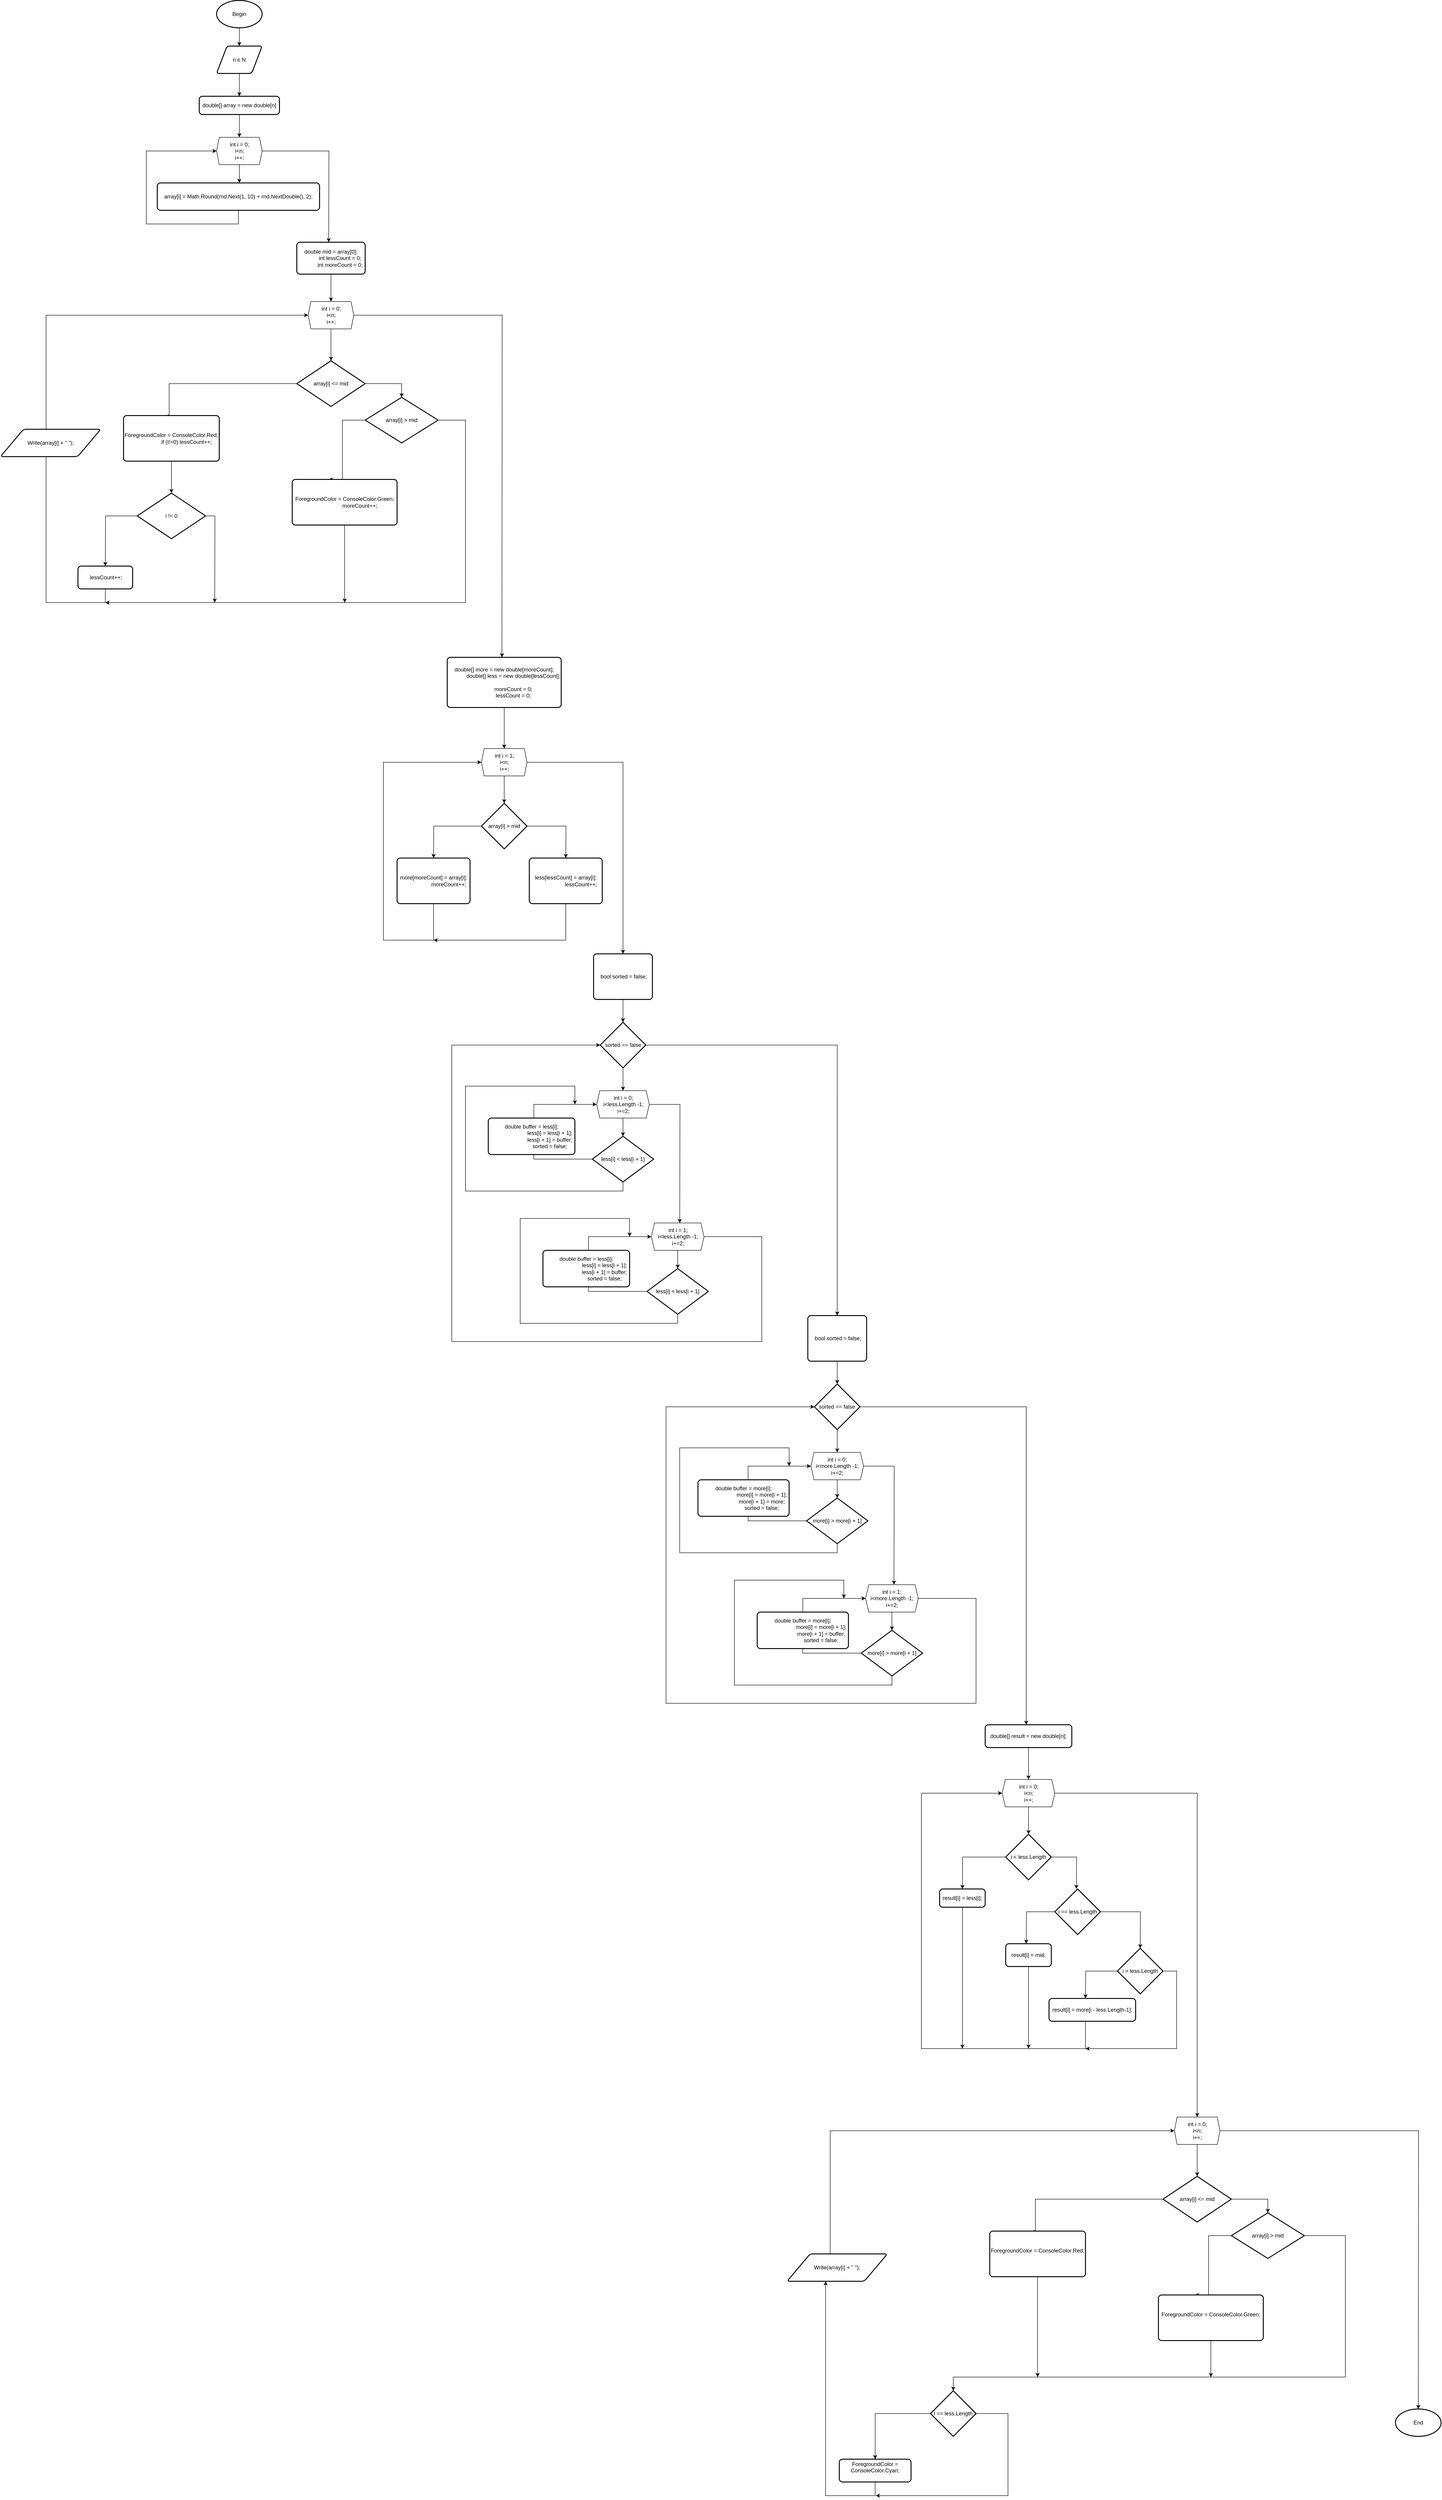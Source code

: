 <mxfile version="15.8.7" type="device"><diagram id="TGyu52bX7wibeSMpHC60" name="Страница 1"><mxGraphModel dx="6017" dy="3245" grid="1" gridSize="10" guides="1" tooltips="1" connect="1" arrows="1" fold="1" page="1" pageScale="1" pageWidth="827" pageHeight="1169" math="0" shadow="0"><root><mxCell id="0"/><mxCell id="1" parent="0"/><mxCell id="8HH9zW8euG5cmaDcO8Yp-2" style="edgeStyle=orthogonalEdgeStyle;rounded=0;orthogonalLoop=1;jettySize=auto;html=1;" edge="1" parent="1" source="8HH9zW8euG5cmaDcO8Yp-1"><mxGeometry relative="1" as="geometry"><mxPoint x="414" y="140" as="targetPoint"/></mxGeometry></mxCell><mxCell id="8HH9zW8euG5cmaDcO8Yp-1" value="Begin" style="strokeWidth=2;html=1;shape=mxgraph.flowchart.start_1;whiteSpace=wrap;" vertex="1" parent="1"><mxGeometry x="364" y="40" width="100" height="60" as="geometry"/></mxCell><mxCell id="8HH9zW8euG5cmaDcO8Yp-4" style="edgeStyle=orthogonalEdgeStyle;rounded=0;orthogonalLoop=1;jettySize=auto;html=1;" edge="1" parent="1" source="8HH9zW8euG5cmaDcO8Yp-3"><mxGeometry relative="1" as="geometry"><mxPoint x="414" y="250" as="targetPoint"/></mxGeometry></mxCell><mxCell id="8HH9zW8euG5cmaDcO8Yp-3" value="n є N" style="shape=parallelogram;html=1;strokeWidth=2;perimeter=parallelogramPerimeter;whiteSpace=wrap;rounded=1;arcSize=12;size=0.23;" vertex="1" parent="1"><mxGeometry x="364" y="140" width="100" height="60" as="geometry"/></mxCell><mxCell id="8HH9zW8euG5cmaDcO8Yp-6" style="edgeStyle=orthogonalEdgeStyle;rounded=0;orthogonalLoop=1;jettySize=auto;html=1;" edge="1" parent="1" source="8HH9zW8euG5cmaDcO8Yp-5"><mxGeometry relative="1" as="geometry"><mxPoint x="414" y="340" as="targetPoint"/></mxGeometry></mxCell><mxCell id="8HH9zW8euG5cmaDcO8Yp-5" value="double[] array = new double[n]" style="rounded=1;whiteSpace=wrap;html=1;absoluteArcSize=1;arcSize=14;strokeWidth=2;" vertex="1" parent="1"><mxGeometry x="326" y="250" width="176" height="40" as="geometry"/></mxCell><mxCell id="8HH9zW8euG5cmaDcO8Yp-11" style="edgeStyle=orthogonalEdgeStyle;rounded=0;orthogonalLoop=1;jettySize=auto;html=1;" edge="1" parent="1" source="8HH9zW8euG5cmaDcO8Yp-7"><mxGeometry relative="1" as="geometry"><mxPoint x="414" y="440" as="targetPoint"/></mxGeometry></mxCell><mxCell id="8HH9zW8euG5cmaDcO8Yp-14" style="edgeStyle=orthogonalEdgeStyle;rounded=0;orthogonalLoop=1;jettySize=auto;html=1;" edge="1" parent="1" source="8HH9zW8euG5cmaDcO8Yp-7"><mxGeometry relative="1" as="geometry"><mxPoint x="610" y="570" as="targetPoint"/></mxGeometry></mxCell><mxCell id="8HH9zW8euG5cmaDcO8Yp-7" value="int i = 0;&lt;br&gt;i&amp;lt;n;&lt;br&gt;i++;" style="verticalLabelPosition=middle;verticalAlign=middle;html=1;shape=hexagon;perimeter=hexagonPerimeter2;arcSize=6;size=0.06;labelPosition=center;align=center;" vertex="1" parent="1"><mxGeometry x="364" y="340" width="100" height="60" as="geometry"/></mxCell><mxCell id="8HH9zW8euG5cmaDcO8Yp-13" style="edgeStyle=orthogonalEdgeStyle;rounded=0;orthogonalLoop=1;jettySize=auto;html=1;entryX=0;entryY=0.5;entryDx=0;entryDy=0;" edge="1" parent="1" source="8HH9zW8euG5cmaDcO8Yp-12" target="8HH9zW8euG5cmaDcO8Yp-7"><mxGeometry relative="1" as="geometry"><mxPoint x="140" y="370" as="targetPoint"/><Array as="points"><mxPoint x="412" y="530"/><mxPoint x="210" y="530"/><mxPoint x="210" y="370"/></Array></mxGeometry></mxCell><mxCell id="8HH9zW8euG5cmaDcO8Yp-12" value="array[i] = Math.Round(rnd.Next(1, 10) + rnd.NextDouble(), 2);" style="rounded=1;whiteSpace=wrap;html=1;absoluteArcSize=1;arcSize=14;strokeWidth=2;" vertex="1" parent="1"><mxGeometry x="234" y="440" width="356" height="60" as="geometry"/></mxCell><mxCell id="8HH9zW8euG5cmaDcO8Yp-16" style="edgeStyle=orthogonalEdgeStyle;rounded=0;orthogonalLoop=1;jettySize=auto;html=1;" edge="1" parent="1" source="8HH9zW8euG5cmaDcO8Yp-15"><mxGeometry relative="1" as="geometry"><mxPoint x="615" y="700" as="targetPoint"/></mxGeometry></mxCell><mxCell id="8HH9zW8euG5cmaDcO8Yp-15" value="&lt;div&gt;double mid = array[0];&lt;/div&gt;&lt;div&gt;&amp;nbsp; &amp;nbsp; &amp;nbsp; &amp;nbsp; &amp;nbsp; &amp;nbsp; int lessCount = 0;&lt;/div&gt;&lt;div&gt;&amp;nbsp; &amp;nbsp; &amp;nbsp; &amp;nbsp; &amp;nbsp; &amp;nbsp; int moreCount = 0;&lt;/div&gt;" style="rounded=1;whiteSpace=wrap;html=1;absoluteArcSize=1;arcSize=14;strokeWidth=2;" vertex="1" parent="1"><mxGeometry x="540" y="570" width="150" height="70" as="geometry"/></mxCell><mxCell id="8HH9zW8euG5cmaDcO8Yp-18" style="edgeStyle=orthogonalEdgeStyle;rounded=0;orthogonalLoop=1;jettySize=auto;html=1;" edge="1" parent="1" source="8HH9zW8euG5cmaDcO8Yp-17"><mxGeometry relative="1" as="geometry"><mxPoint x="615" y="830" as="targetPoint"/></mxGeometry></mxCell><mxCell id="8HH9zW8euG5cmaDcO8Yp-37" style="edgeStyle=orthogonalEdgeStyle;rounded=0;orthogonalLoop=1;jettySize=auto;html=1;" edge="1" parent="1" source="8HH9zW8euG5cmaDcO8Yp-17"><mxGeometry relative="1" as="geometry"><mxPoint x="990" y="1480" as="targetPoint"/></mxGeometry></mxCell><mxCell id="8HH9zW8euG5cmaDcO8Yp-17" value="int i = 0;&lt;br&gt;i&amp;lt;n;&lt;br&gt;i++;" style="verticalLabelPosition=middle;verticalAlign=middle;html=1;shape=hexagon;perimeter=hexagonPerimeter2;arcSize=6;size=0.06;labelPosition=center;align=center;" vertex="1" parent="1"><mxGeometry x="565" y="700" width="100" height="60" as="geometry"/></mxCell><mxCell id="8HH9zW8euG5cmaDcO8Yp-22" style="edgeStyle=orthogonalEdgeStyle;rounded=0;orthogonalLoop=1;jettySize=auto;html=1;entryX=0.43;entryY=0.02;entryDx=0;entryDy=0;entryPerimeter=0;" edge="1" parent="1" source="8HH9zW8euG5cmaDcO8Yp-19" target="8HH9zW8euG5cmaDcO8Yp-26"><mxGeometry relative="1" as="geometry"><mxPoint x="470" y="970" as="targetPoint"/><Array as="points"><mxPoint x="260" y="880"/><mxPoint x="260" y="952"/></Array></mxGeometry></mxCell><mxCell id="8HH9zW8euG5cmaDcO8Yp-23" style="edgeStyle=orthogonalEdgeStyle;rounded=0;orthogonalLoop=1;jettySize=auto;html=1;entryX=0.5;entryY=0;entryDx=0;entryDy=0;entryPerimeter=0;" edge="1" parent="1" source="8HH9zW8euG5cmaDcO8Yp-19" target="8HH9zW8euG5cmaDcO8Yp-24"><mxGeometry relative="1" as="geometry"><mxPoint x="760" y="970" as="targetPoint"/><Array as="points"><mxPoint x="770" y="880"/></Array></mxGeometry></mxCell><mxCell id="8HH9zW8euG5cmaDcO8Yp-19" value="array[i] &amp;lt;= mid" style="strokeWidth=2;html=1;shape=mxgraph.flowchart.decision;whiteSpace=wrap;" vertex="1" parent="1"><mxGeometry x="540" y="830" width="150" height="100" as="geometry"/></mxCell><mxCell id="8HH9zW8euG5cmaDcO8Yp-25" style="edgeStyle=orthogonalEdgeStyle;rounded=0;orthogonalLoop=1;jettySize=auto;html=1;" edge="1" parent="1" source="8HH9zW8euG5cmaDcO8Yp-24"><mxGeometry relative="1" as="geometry"><mxPoint x="610" y="1090" as="targetPoint"/><Array as="points"><mxPoint x="640" y="960"/><mxPoint x="640" y="1090"/></Array></mxGeometry></mxCell><mxCell id="8HH9zW8euG5cmaDcO8Yp-35" style="edgeStyle=orthogonalEdgeStyle;rounded=0;orthogonalLoop=1;jettySize=auto;html=1;" edge="1" parent="1" source="8HH9zW8euG5cmaDcO8Yp-24"><mxGeometry relative="1" as="geometry"><mxPoint x="120" y="1360" as="targetPoint"/><Array as="points"><mxPoint x="910" y="960"/><mxPoint x="910" y="1360"/><mxPoint x="120" y="1360"/></Array></mxGeometry></mxCell><mxCell id="8HH9zW8euG5cmaDcO8Yp-24" value="array[i] &amp;gt; mid" style="strokeWidth=2;html=1;shape=mxgraph.flowchart.decision;whiteSpace=wrap;" vertex="1" parent="1"><mxGeometry x="690" y="910" width="160" height="100" as="geometry"/></mxCell><mxCell id="8HH9zW8euG5cmaDcO8Yp-28" style="edgeStyle=orthogonalEdgeStyle;rounded=0;orthogonalLoop=1;jettySize=auto;html=1;" edge="1" parent="1" source="8HH9zW8euG5cmaDcO8Yp-26"><mxGeometry relative="1" as="geometry"><mxPoint x="265" y="1120" as="targetPoint"/></mxGeometry></mxCell><mxCell id="8HH9zW8euG5cmaDcO8Yp-26" value="&lt;div&gt;ForegroundColor = ConsoleColor.Red;&lt;/div&gt;&lt;div&gt;&amp;nbsp; &amp;nbsp; &amp;nbsp; &amp;nbsp; &amp;nbsp; &amp;nbsp; &amp;nbsp; &amp;nbsp; &amp;nbsp; &amp;nbsp; if (i!=0) lessCount++;&lt;/div&gt;" style="rounded=1;whiteSpace=wrap;html=1;absoluteArcSize=1;arcSize=14;strokeWidth=2;" vertex="1" parent="1"><mxGeometry x="160" y="950" width="210" height="100" as="geometry"/></mxCell><mxCell id="8HH9zW8euG5cmaDcO8Yp-34" style="edgeStyle=orthogonalEdgeStyle;rounded=0;orthogonalLoop=1;jettySize=auto;html=1;" edge="1" parent="1" source="8HH9zW8euG5cmaDcO8Yp-27"><mxGeometry relative="1" as="geometry"><mxPoint x="645" y="1360" as="targetPoint"/></mxGeometry></mxCell><mxCell id="8HH9zW8euG5cmaDcO8Yp-27" value="&lt;div&gt;ForegroundColor = ConsoleColor.Green;&lt;/div&gt;&lt;div&gt;&amp;nbsp; &amp;nbsp; &amp;nbsp; &amp;nbsp; &amp;nbsp; &amp;nbsp; &amp;nbsp; &amp;nbsp; &amp;nbsp; &amp;nbsp; moreCount++;&lt;/div&gt;" style="rounded=1;whiteSpace=wrap;html=1;absoluteArcSize=1;arcSize=14;strokeWidth=2;" vertex="1" parent="1"><mxGeometry x="530" y="1090" width="230" height="100" as="geometry"/></mxCell><mxCell id="8HH9zW8euG5cmaDcO8Yp-30" style="edgeStyle=orthogonalEdgeStyle;rounded=0;orthogonalLoop=1;jettySize=auto;html=1;" edge="1" parent="1" source="8HH9zW8euG5cmaDcO8Yp-29"><mxGeometry relative="1" as="geometry"><mxPoint x="360" y="1360" as="targetPoint"/></mxGeometry></mxCell><mxCell id="8HH9zW8euG5cmaDcO8Yp-31" style="edgeStyle=orthogonalEdgeStyle;rounded=0;orthogonalLoop=1;jettySize=auto;html=1;" edge="1" parent="1" source="8HH9zW8euG5cmaDcO8Yp-29"><mxGeometry relative="1" as="geometry"><mxPoint x="120" y="1280" as="targetPoint"/></mxGeometry></mxCell><mxCell id="8HH9zW8euG5cmaDcO8Yp-29" value="i != 0" style="strokeWidth=2;html=1;shape=mxgraph.flowchart.decision;whiteSpace=wrap;" vertex="1" parent="1"><mxGeometry x="190" y="1120" width="150" height="100" as="geometry"/></mxCell><mxCell id="8HH9zW8euG5cmaDcO8Yp-33" style="edgeStyle=orthogonalEdgeStyle;rounded=0;orthogonalLoop=1;jettySize=auto;html=1;entryX=0;entryY=0.5;entryDx=0;entryDy=0;" edge="1" parent="1" source="8HH9zW8euG5cmaDcO8Yp-32" target="8HH9zW8euG5cmaDcO8Yp-17"><mxGeometry relative="1" as="geometry"><mxPoint x="400" y="1410" as="targetPoint"/><Array as="points"><mxPoint x="120" y="1360"/><mxPoint x="-10" y="1360"/><mxPoint x="-10" y="730"/></Array></mxGeometry></mxCell><mxCell id="8HH9zW8euG5cmaDcO8Yp-32" value="&lt;div&gt;&lt;span&gt;&amp;nbsp;lessCount++;&lt;/span&gt;&lt;br&gt;&lt;/div&gt;" style="rounded=1;whiteSpace=wrap;html=1;absoluteArcSize=1;arcSize=14;strokeWidth=2;" vertex="1" parent="1"><mxGeometry x="60" y="1280" width="120" height="50" as="geometry"/></mxCell><mxCell id="8HH9zW8euG5cmaDcO8Yp-38" value="Write(array[i] + &quot; &quot;);" style="shape=parallelogram;html=1;strokeWidth=2;perimeter=parallelogramPerimeter;whiteSpace=wrap;rounded=1;arcSize=12;size=0.23;" vertex="1" parent="1"><mxGeometry x="-110" y="980" width="220" height="60" as="geometry"/></mxCell><mxCell id="8HH9zW8euG5cmaDcO8Yp-40" style="edgeStyle=orthogonalEdgeStyle;rounded=0;orthogonalLoop=1;jettySize=auto;html=1;" edge="1" parent="1" source="8HH9zW8euG5cmaDcO8Yp-39"><mxGeometry relative="1" as="geometry"><mxPoint x="995" y="1680" as="targetPoint"/></mxGeometry></mxCell><mxCell id="8HH9zW8euG5cmaDcO8Yp-39" value="&lt;div&gt;double[] more = new double[moreCount];&lt;/div&gt;&lt;div&gt;&amp;nbsp; &amp;nbsp; &amp;nbsp; &amp;nbsp; &amp;nbsp; &amp;nbsp; double[] less = new double[lessCount];&lt;/div&gt;&lt;div&gt;&lt;br&gt;&lt;/div&gt;&lt;div&gt;&amp;nbsp; &amp;nbsp; &amp;nbsp; &amp;nbsp; &amp;nbsp; &amp;nbsp; moreCount = 0;&lt;/div&gt;&lt;div&gt;&amp;nbsp; &amp;nbsp; &amp;nbsp; &amp;nbsp; &amp;nbsp; &amp;nbsp; lessCount = 0;&lt;/div&gt;" style="rounded=1;whiteSpace=wrap;html=1;absoluteArcSize=1;arcSize=14;strokeWidth=2;" vertex="1" parent="1"><mxGeometry x="870" y="1480" width="250" height="110" as="geometry"/></mxCell><mxCell id="8HH9zW8euG5cmaDcO8Yp-42" style="edgeStyle=orthogonalEdgeStyle;rounded=0;orthogonalLoop=1;jettySize=auto;html=1;" edge="1" parent="1" source="8HH9zW8euG5cmaDcO8Yp-41" target="8HH9zW8euG5cmaDcO8Yp-43"><mxGeometry relative="1" as="geometry"><mxPoint x="995" y="1810" as="targetPoint"/></mxGeometry></mxCell><mxCell id="8HH9zW8euG5cmaDcO8Yp-50" style="edgeStyle=orthogonalEdgeStyle;rounded=0;orthogonalLoop=1;jettySize=auto;html=1;" edge="1" parent="1" source="8HH9zW8euG5cmaDcO8Yp-41" target="8HH9zW8euG5cmaDcO8Yp-51"><mxGeometry relative="1" as="geometry"><mxPoint x="1240" y="2140" as="targetPoint"/></mxGeometry></mxCell><mxCell id="8HH9zW8euG5cmaDcO8Yp-41" value="int i = 1;&lt;br&gt;i&amp;lt;n;&lt;br&gt;i++;" style="verticalLabelPosition=middle;verticalAlign=middle;html=1;shape=hexagon;perimeter=hexagonPerimeter2;arcSize=6;size=0.06;labelPosition=center;align=center;" vertex="1" parent="1"><mxGeometry x="945" y="1680" width="100" height="60" as="geometry"/></mxCell><mxCell id="8HH9zW8euG5cmaDcO8Yp-44" style="edgeStyle=orthogonalEdgeStyle;rounded=0;orthogonalLoop=1;jettySize=auto;html=1;" edge="1" parent="1" source="8HH9zW8euG5cmaDcO8Yp-43"><mxGeometry relative="1" as="geometry"><mxPoint x="840" y="1920" as="targetPoint"/></mxGeometry></mxCell><mxCell id="8HH9zW8euG5cmaDcO8Yp-45" style="edgeStyle=orthogonalEdgeStyle;rounded=0;orthogonalLoop=1;jettySize=auto;html=1;" edge="1" parent="1" source="8HH9zW8euG5cmaDcO8Yp-43"><mxGeometry relative="1" as="geometry"><mxPoint x="1130" y="1920" as="targetPoint"/></mxGeometry></mxCell><mxCell id="8HH9zW8euG5cmaDcO8Yp-43" value="array[i] &amp;gt; mid" style="strokeWidth=2;html=1;shape=mxgraph.flowchart.decision;whiteSpace=wrap;" vertex="1" parent="1"><mxGeometry x="945" y="1800" width="100" height="100" as="geometry"/></mxCell><mxCell id="8HH9zW8euG5cmaDcO8Yp-49" style="edgeStyle=orthogonalEdgeStyle;rounded=0;orthogonalLoop=1;jettySize=auto;html=1;entryX=0;entryY=0.5;entryDx=0;entryDy=0;" edge="1" parent="1" source="8HH9zW8euG5cmaDcO8Yp-46" target="8HH9zW8euG5cmaDcO8Yp-41"><mxGeometry relative="1" as="geometry"><mxPoint x="650" y="1700" as="targetPoint"/><Array as="points"><mxPoint x="840" y="2100"/><mxPoint x="730" y="2100"/><mxPoint x="730" y="1710"/></Array></mxGeometry></mxCell><mxCell id="8HH9zW8euG5cmaDcO8Yp-46" value="&lt;div&gt;more[moreCount] = array[i];&lt;/div&gt;&lt;div&gt;&amp;nbsp; &amp;nbsp; &amp;nbsp; &amp;nbsp; &amp;nbsp; &amp;nbsp; &amp;nbsp; &amp;nbsp; &amp;nbsp; &amp;nbsp; moreCount++;&lt;/div&gt;" style="rounded=1;whiteSpace=wrap;html=1;absoluteArcSize=1;arcSize=14;strokeWidth=2;" vertex="1" parent="1"><mxGeometry x="760" y="1920" width="160" height="100" as="geometry"/></mxCell><mxCell id="8HH9zW8euG5cmaDcO8Yp-48" style="edgeStyle=orthogonalEdgeStyle;rounded=0;orthogonalLoop=1;jettySize=auto;html=1;" edge="1" parent="1" source="8HH9zW8euG5cmaDcO8Yp-47"><mxGeometry relative="1" as="geometry"><mxPoint x="840" y="2100" as="targetPoint"/><Array as="points"><mxPoint x="1130" y="2100"/><mxPoint x="840" y="2100"/></Array></mxGeometry></mxCell><mxCell id="8HH9zW8euG5cmaDcO8Yp-47" value="&lt;div&gt;less[lessCount] = array[i];&lt;/div&gt;&lt;div&gt;&amp;nbsp; &amp;nbsp; &amp;nbsp; &amp;nbsp; &amp;nbsp; &amp;nbsp; &amp;nbsp; &amp;nbsp; &amp;nbsp; &amp;nbsp; lessCount++;&lt;/div&gt;" style="rounded=1;whiteSpace=wrap;html=1;absoluteArcSize=1;arcSize=14;strokeWidth=2;" vertex="1" parent="1"><mxGeometry x="1050" y="1920" width="160" height="100" as="geometry"/></mxCell><mxCell id="8HH9zW8euG5cmaDcO8Yp-52" style="edgeStyle=orthogonalEdgeStyle;rounded=0;orthogonalLoop=1;jettySize=auto;html=1;" edge="1" parent="1" source="8HH9zW8euG5cmaDcO8Yp-51" target="8HH9zW8euG5cmaDcO8Yp-53"><mxGeometry relative="1" as="geometry"><mxPoint x="1255.5" y="2300" as="targetPoint"/></mxGeometry></mxCell><mxCell id="8HH9zW8euG5cmaDcO8Yp-51" value="&amp;nbsp;bool sorted = false;" style="rounded=1;whiteSpace=wrap;html=1;absoluteArcSize=1;arcSize=14;strokeWidth=2;" vertex="1" parent="1"><mxGeometry x="1191" y="2130" width="129" height="100" as="geometry"/></mxCell><mxCell id="8HH9zW8euG5cmaDcO8Yp-54" style="edgeStyle=orthogonalEdgeStyle;rounded=0;orthogonalLoop=1;jettySize=auto;html=1;" edge="1" parent="1" source="8HH9zW8euG5cmaDcO8Yp-53"><mxGeometry relative="1" as="geometry"><mxPoint x="1255.5" y="2430" as="targetPoint"/></mxGeometry></mxCell><mxCell id="8HH9zW8euG5cmaDcO8Yp-74" style="edgeStyle=orthogonalEdgeStyle;rounded=0;orthogonalLoop=1;jettySize=auto;html=1;entryX=0.5;entryY=0;entryDx=0;entryDy=0;" edge="1" parent="1" source="8HH9zW8euG5cmaDcO8Yp-53" target="8HH9zW8euG5cmaDcO8Yp-76"><mxGeometry relative="1" as="geometry"><mxPoint x="1710" y="3120" as="targetPoint"/></mxGeometry></mxCell><mxCell id="8HH9zW8euG5cmaDcO8Yp-53" value="sorted == false" style="strokeWidth=2;html=1;shape=mxgraph.flowchart.decision;whiteSpace=wrap;" vertex="1" parent="1"><mxGeometry x="1205.5" y="2280" width="100" height="100" as="geometry"/></mxCell><mxCell id="8HH9zW8euG5cmaDcO8Yp-57" style="edgeStyle=orthogonalEdgeStyle;rounded=0;orthogonalLoop=1;jettySize=auto;html=1;" edge="1" parent="1" source="8HH9zW8euG5cmaDcO8Yp-56"><mxGeometry relative="1" as="geometry"><mxPoint x="1255.5" y="2530" as="targetPoint"/></mxGeometry></mxCell><mxCell id="8HH9zW8euG5cmaDcO8Yp-65" style="edgeStyle=orthogonalEdgeStyle;rounded=0;orthogonalLoop=1;jettySize=auto;html=1;" edge="1" parent="1" source="8HH9zW8euG5cmaDcO8Yp-56"><mxGeometry relative="1" as="geometry"><mxPoint x="1380" y="2720" as="targetPoint"/></mxGeometry></mxCell><mxCell id="8HH9zW8euG5cmaDcO8Yp-56" value="int i = 0;&lt;br&gt;i&amp;lt;less.Length -1;&lt;br&gt;i+=2;" style="verticalLabelPosition=middle;verticalAlign=middle;html=1;shape=hexagon;perimeter=hexagonPerimeter2;arcSize=6;size=0.06;labelPosition=center;align=center;" vertex="1" parent="1"><mxGeometry x="1197.75" y="2430" width="115.5" height="60" as="geometry"/></mxCell><mxCell id="8HH9zW8euG5cmaDcO8Yp-61" style="edgeStyle=orthogonalEdgeStyle;rounded=0;orthogonalLoop=1;jettySize=auto;html=1;entryX=0.5;entryY=1;entryDx=0;entryDy=0;" edge="1" parent="1" source="8HH9zW8euG5cmaDcO8Yp-58" target="8HH9zW8euG5cmaDcO8Yp-62"><mxGeometry relative="1" as="geometry"><mxPoint x="1120" y="2530" as="targetPoint"/><Array as="points"><mxPoint x="1060" y="2580"/><mxPoint x="1060" y="2530"/></Array></mxGeometry></mxCell><mxCell id="8HH9zW8euG5cmaDcO8Yp-64" style="edgeStyle=orthogonalEdgeStyle;rounded=0;orthogonalLoop=1;jettySize=auto;html=1;" edge="1" parent="1" source="8HH9zW8euG5cmaDcO8Yp-58"><mxGeometry relative="1" as="geometry"><mxPoint x="1150" y="2460" as="targetPoint"/><Array as="points"><mxPoint x="1256" y="2650"/><mxPoint x="910" y="2650"/><mxPoint x="910" y="2420"/><mxPoint x="1150" y="2420"/></Array></mxGeometry></mxCell><mxCell id="8HH9zW8euG5cmaDcO8Yp-58" value="less[i] &amp;lt; less[i + 1]" style="strokeWidth=2;html=1;shape=mxgraph.flowchart.decision;whiteSpace=wrap;" vertex="1" parent="1"><mxGeometry x="1188.25" y="2530" width="134.5" height="100" as="geometry"/></mxCell><mxCell id="8HH9zW8euG5cmaDcO8Yp-63" style="edgeStyle=orthogonalEdgeStyle;rounded=0;orthogonalLoop=1;jettySize=auto;html=1;entryX=0;entryY=0.5;entryDx=0;entryDy=0;" edge="1" parent="1" source="8HH9zW8euG5cmaDcO8Yp-62" target="8HH9zW8euG5cmaDcO8Yp-56"><mxGeometry relative="1" as="geometry"><Array as="points"><mxPoint x="1060" y="2460"/></Array></mxGeometry></mxCell><mxCell id="8HH9zW8euG5cmaDcO8Yp-62" value="&lt;div&gt;double buffer = less[i];&lt;/div&gt;&lt;div&gt;&amp;nbsp; &amp;nbsp; &amp;nbsp; &amp;nbsp; &amp;nbsp; &amp;nbsp; &amp;nbsp; &amp;nbsp; &amp;nbsp; &amp;nbsp; &amp;nbsp; &amp;nbsp; less[i] = less[i + 1];&lt;/div&gt;&lt;div&gt;&amp;nbsp; &amp;nbsp; &amp;nbsp; &amp;nbsp; &amp;nbsp; &amp;nbsp; &amp;nbsp; &amp;nbsp; &amp;nbsp; &amp;nbsp; &amp;nbsp; &amp;nbsp; less[i + 1] = buffer;&lt;/div&gt;&lt;div&gt;&amp;nbsp; &amp;nbsp; &amp;nbsp; &amp;nbsp; &amp;nbsp; &amp;nbsp; &amp;nbsp; &amp;nbsp; &amp;nbsp; &amp;nbsp; &amp;nbsp; &amp;nbsp; sorted = false;&lt;/div&gt;" style="rounded=1;whiteSpace=wrap;html=1;absoluteArcSize=1;arcSize=14;strokeWidth=2;" vertex="1" parent="1"><mxGeometry x="960" y="2490" width="190" height="80" as="geometry"/></mxCell><mxCell id="8HH9zW8euG5cmaDcO8Yp-66" style="edgeStyle=orthogonalEdgeStyle;rounded=0;orthogonalLoop=1;jettySize=auto;html=1;" edge="1" parent="1" source="8HH9zW8euG5cmaDcO8Yp-68"><mxGeometry relative="1" as="geometry"><mxPoint x="1375.5" y="2820" as="targetPoint"/></mxGeometry></mxCell><mxCell id="8HH9zW8euG5cmaDcO8Yp-67" style="edgeStyle=orthogonalEdgeStyle;rounded=0;orthogonalLoop=1;jettySize=auto;html=1;entryX=0;entryY=0.5;entryDx=0;entryDy=0;entryPerimeter=0;" edge="1" parent="1" source="8HH9zW8euG5cmaDcO8Yp-68" target="8HH9zW8euG5cmaDcO8Yp-53"><mxGeometry relative="1" as="geometry"><mxPoint x="840" y="2390" as="targetPoint"/><Array as="points"><mxPoint x="1560" y="2750"/><mxPoint x="1560" y="2980"/><mxPoint x="880" y="2980"/><mxPoint x="880" y="2330"/></Array></mxGeometry></mxCell><mxCell id="8HH9zW8euG5cmaDcO8Yp-68" value="int i = 1;&lt;br&gt;i&amp;lt;less.Length -1;&lt;br&gt;i+=2;" style="verticalLabelPosition=middle;verticalAlign=middle;html=1;shape=hexagon;perimeter=hexagonPerimeter2;arcSize=6;size=0.06;labelPosition=center;align=center;" vertex="1" parent="1"><mxGeometry x="1317.75" y="2720" width="115.5" height="60" as="geometry"/></mxCell><mxCell id="8HH9zW8euG5cmaDcO8Yp-69" style="edgeStyle=orthogonalEdgeStyle;rounded=0;orthogonalLoop=1;jettySize=auto;html=1;entryX=0.5;entryY=1;entryDx=0;entryDy=0;" edge="1" parent="1" source="8HH9zW8euG5cmaDcO8Yp-71" target="8HH9zW8euG5cmaDcO8Yp-73"><mxGeometry relative="1" as="geometry"><mxPoint x="1240" y="2820" as="targetPoint"/><Array as="points"><mxPoint x="1180" y="2870"/><mxPoint x="1180" y="2820"/></Array></mxGeometry></mxCell><mxCell id="8HH9zW8euG5cmaDcO8Yp-70" style="edgeStyle=orthogonalEdgeStyle;rounded=0;orthogonalLoop=1;jettySize=auto;html=1;" edge="1" parent="1" source="8HH9zW8euG5cmaDcO8Yp-71"><mxGeometry relative="1" as="geometry"><mxPoint x="1270" y="2750" as="targetPoint"/><Array as="points"><mxPoint x="1376" y="2940"/><mxPoint x="1030" y="2940"/><mxPoint x="1030" y="2710"/><mxPoint x="1270" y="2710"/></Array></mxGeometry></mxCell><mxCell id="8HH9zW8euG5cmaDcO8Yp-71" value="less[i] &amp;lt; less[i + 1]" style="strokeWidth=2;html=1;shape=mxgraph.flowchart.decision;whiteSpace=wrap;" vertex="1" parent="1"><mxGeometry x="1308.25" y="2820" width="134.5" height="100" as="geometry"/></mxCell><mxCell id="8HH9zW8euG5cmaDcO8Yp-72" style="edgeStyle=orthogonalEdgeStyle;rounded=0;orthogonalLoop=1;jettySize=auto;html=1;entryX=0;entryY=0.5;entryDx=0;entryDy=0;" edge="1" parent="1" source="8HH9zW8euG5cmaDcO8Yp-73" target="8HH9zW8euG5cmaDcO8Yp-68"><mxGeometry relative="1" as="geometry"><Array as="points"><mxPoint x="1180" y="2750"/></Array></mxGeometry></mxCell><mxCell id="8HH9zW8euG5cmaDcO8Yp-73" value="&lt;div&gt;double buffer = less[i];&lt;/div&gt;&lt;div&gt;&amp;nbsp; &amp;nbsp; &amp;nbsp; &amp;nbsp; &amp;nbsp; &amp;nbsp; &amp;nbsp; &amp;nbsp; &amp;nbsp; &amp;nbsp; &amp;nbsp; &amp;nbsp; less[i] = less[i + 1];&lt;/div&gt;&lt;div&gt;&amp;nbsp; &amp;nbsp; &amp;nbsp; &amp;nbsp; &amp;nbsp; &amp;nbsp; &amp;nbsp; &amp;nbsp; &amp;nbsp; &amp;nbsp; &amp;nbsp; &amp;nbsp; less[i + 1] = buffer;&lt;/div&gt;&lt;div&gt;&amp;nbsp; &amp;nbsp; &amp;nbsp; &amp;nbsp; &amp;nbsp; &amp;nbsp; &amp;nbsp; &amp;nbsp; &amp;nbsp; &amp;nbsp; &amp;nbsp; &amp;nbsp; sorted = false;&lt;/div&gt;" style="rounded=1;whiteSpace=wrap;html=1;absoluteArcSize=1;arcSize=14;strokeWidth=2;" vertex="1" parent="1"><mxGeometry x="1080" y="2780" width="190" height="80" as="geometry"/></mxCell><mxCell id="8HH9zW8euG5cmaDcO8Yp-75" style="edgeStyle=orthogonalEdgeStyle;rounded=0;orthogonalLoop=1;jettySize=auto;html=1;" edge="1" parent="1" source="8HH9zW8euG5cmaDcO8Yp-76" target="8HH9zW8euG5cmaDcO8Yp-78"><mxGeometry relative="1" as="geometry"><mxPoint x="1725.42" y="3093" as="targetPoint"/></mxGeometry></mxCell><mxCell id="8HH9zW8euG5cmaDcO8Yp-76" value="&amp;nbsp;bool sorted = false;" style="rounded=1;whiteSpace=wrap;html=1;absoluteArcSize=1;arcSize=14;strokeWidth=2;" vertex="1" parent="1"><mxGeometry x="1660.92" y="2923" width="129" height="100" as="geometry"/></mxCell><mxCell id="8HH9zW8euG5cmaDcO8Yp-77" style="edgeStyle=orthogonalEdgeStyle;rounded=0;orthogonalLoop=1;jettySize=auto;html=1;" edge="1" parent="1" source="8HH9zW8euG5cmaDcO8Yp-78"><mxGeometry relative="1" as="geometry"><mxPoint x="1725.42" y="3223" as="targetPoint"/></mxGeometry></mxCell><mxCell id="8HH9zW8euG5cmaDcO8Yp-95" style="edgeStyle=orthogonalEdgeStyle;rounded=0;orthogonalLoop=1;jettySize=auto;html=1;" edge="1" parent="1" source="8HH9zW8euG5cmaDcO8Yp-78"><mxGeometry relative="1" as="geometry"><mxPoint x="2140" y="3820" as="targetPoint"/><Array as="points"><mxPoint x="2140" y="3123"/><mxPoint x="2140" y="3420"/></Array></mxGeometry></mxCell><mxCell id="8HH9zW8euG5cmaDcO8Yp-78" value="sorted == false" style="strokeWidth=2;html=1;shape=mxgraph.flowchart.decision;whiteSpace=wrap;" vertex="1" parent="1"><mxGeometry x="1675.42" y="3073" width="100" height="100" as="geometry"/></mxCell><mxCell id="8HH9zW8euG5cmaDcO8Yp-79" style="edgeStyle=orthogonalEdgeStyle;rounded=0;orthogonalLoop=1;jettySize=auto;html=1;" edge="1" parent="1" source="8HH9zW8euG5cmaDcO8Yp-81"><mxGeometry relative="1" as="geometry"><mxPoint x="1725.42" y="3323" as="targetPoint"/></mxGeometry></mxCell><mxCell id="8HH9zW8euG5cmaDcO8Yp-80" style="edgeStyle=orthogonalEdgeStyle;rounded=0;orthogonalLoop=1;jettySize=auto;html=1;" edge="1" parent="1" source="8HH9zW8euG5cmaDcO8Yp-81"><mxGeometry relative="1" as="geometry"><mxPoint x="1849.92" y="3513" as="targetPoint"/></mxGeometry></mxCell><mxCell id="8HH9zW8euG5cmaDcO8Yp-81" value="int i = 0;&lt;br&gt;i&amp;lt;more.Length -1;&lt;br&gt;i+=2;" style="verticalLabelPosition=middle;verticalAlign=middle;html=1;shape=hexagon;perimeter=hexagonPerimeter2;arcSize=6;size=0.06;labelPosition=center;align=center;" vertex="1" parent="1"><mxGeometry x="1667.67" y="3223" width="115.5" height="60" as="geometry"/></mxCell><mxCell id="8HH9zW8euG5cmaDcO8Yp-82" style="edgeStyle=orthogonalEdgeStyle;rounded=0;orthogonalLoop=1;jettySize=auto;html=1;entryX=0.5;entryY=1;entryDx=0;entryDy=0;" edge="1" parent="1" source="8HH9zW8euG5cmaDcO8Yp-84" target="8HH9zW8euG5cmaDcO8Yp-86"><mxGeometry relative="1" as="geometry"><mxPoint x="1589.92" y="3323" as="targetPoint"/><Array as="points"><mxPoint x="1529.92" y="3373"/><mxPoint x="1529.92" y="3323"/></Array></mxGeometry></mxCell><mxCell id="8HH9zW8euG5cmaDcO8Yp-83" style="edgeStyle=orthogonalEdgeStyle;rounded=0;orthogonalLoop=1;jettySize=auto;html=1;" edge="1" parent="1" source="8HH9zW8euG5cmaDcO8Yp-84"><mxGeometry relative="1" as="geometry"><mxPoint x="1619.92" y="3253" as="targetPoint"/><Array as="points"><mxPoint x="1725.92" y="3443"/><mxPoint x="1379.92" y="3443"/><mxPoint x="1379.92" y="3213"/><mxPoint x="1619.92" y="3213"/></Array></mxGeometry></mxCell><mxCell id="8HH9zW8euG5cmaDcO8Yp-84" value="more[i] &amp;gt; more[i + 1]" style="strokeWidth=2;html=1;shape=mxgraph.flowchart.decision;whiteSpace=wrap;" vertex="1" parent="1"><mxGeometry x="1658.17" y="3323" width="134.5" height="100" as="geometry"/></mxCell><mxCell id="8HH9zW8euG5cmaDcO8Yp-85" style="edgeStyle=orthogonalEdgeStyle;rounded=0;orthogonalLoop=1;jettySize=auto;html=1;entryX=0;entryY=0.5;entryDx=0;entryDy=0;" edge="1" parent="1" source="8HH9zW8euG5cmaDcO8Yp-86" target="8HH9zW8euG5cmaDcO8Yp-81"><mxGeometry relative="1" as="geometry"><Array as="points"><mxPoint x="1529.92" y="3253"/></Array></mxGeometry></mxCell><mxCell id="8HH9zW8euG5cmaDcO8Yp-86" value="&lt;div&gt;double buffer = more[i];&lt;/div&gt;&lt;div&gt;&amp;nbsp; &amp;nbsp; &amp;nbsp; &amp;nbsp; &amp;nbsp; &amp;nbsp; &amp;nbsp; &amp;nbsp; &amp;nbsp; &amp;nbsp; &amp;nbsp; &amp;nbsp; more[i] = more[i + 1];&lt;/div&gt;&lt;div&gt;&amp;nbsp; &amp;nbsp; &amp;nbsp; &amp;nbsp; &amp;nbsp; &amp;nbsp; &amp;nbsp; &amp;nbsp; &amp;nbsp; &amp;nbsp; &amp;nbsp; &amp;nbsp; more[i + 1] = more;&lt;/div&gt;&lt;div&gt;&amp;nbsp; &amp;nbsp; &amp;nbsp; &amp;nbsp; &amp;nbsp; &amp;nbsp; &amp;nbsp; &amp;nbsp; &amp;nbsp; &amp;nbsp; &amp;nbsp; &amp;nbsp; sorted = false;&lt;/div&gt;" style="rounded=1;whiteSpace=wrap;html=1;absoluteArcSize=1;arcSize=14;strokeWidth=2;" vertex="1" parent="1"><mxGeometry x="1420" y="3283" width="199.92" height="80" as="geometry"/></mxCell><mxCell id="8HH9zW8euG5cmaDcO8Yp-87" style="edgeStyle=orthogonalEdgeStyle;rounded=0;orthogonalLoop=1;jettySize=auto;html=1;" edge="1" parent="1" source="8HH9zW8euG5cmaDcO8Yp-89"><mxGeometry relative="1" as="geometry"><mxPoint x="1845.42" y="3613" as="targetPoint"/></mxGeometry></mxCell><mxCell id="8HH9zW8euG5cmaDcO8Yp-88" style="edgeStyle=orthogonalEdgeStyle;rounded=0;orthogonalLoop=1;jettySize=auto;html=1;entryX=0;entryY=0.5;entryDx=0;entryDy=0;entryPerimeter=0;" edge="1" parent="1" source="8HH9zW8euG5cmaDcO8Yp-89" target="8HH9zW8euG5cmaDcO8Yp-78"><mxGeometry relative="1" as="geometry"><mxPoint x="1309.92" y="3183" as="targetPoint"/><Array as="points"><mxPoint x="2029.92" y="3543"/><mxPoint x="2029.92" y="3773"/><mxPoint x="1349.92" y="3773"/><mxPoint x="1349.92" y="3123"/></Array></mxGeometry></mxCell><mxCell id="8HH9zW8euG5cmaDcO8Yp-89" value="int i = 1;&lt;br&gt;i&amp;lt;more.Length -1;&lt;br&gt;i+=2;" style="verticalLabelPosition=middle;verticalAlign=middle;html=1;shape=hexagon;perimeter=hexagonPerimeter2;arcSize=6;size=0.06;labelPosition=center;align=center;" vertex="1" parent="1"><mxGeometry x="1787.67" y="3513" width="115.5" height="60" as="geometry"/></mxCell><mxCell id="8HH9zW8euG5cmaDcO8Yp-90" style="edgeStyle=orthogonalEdgeStyle;rounded=0;orthogonalLoop=1;jettySize=auto;html=1;entryX=0.5;entryY=1;entryDx=0;entryDy=0;" edge="1" parent="1" source="8HH9zW8euG5cmaDcO8Yp-92" target="8HH9zW8euG5cmaDcO8Yp-94"><mxGeometry relative="1" as="geometry"><mxPoint x="1709.92" y="3613" as="targetPoint"/><Array as="points"><mxPoint x="1649.92" y="3663"/><mxPoint x="1649.92" y="3613"/></Array></mxGeometry></mxCell><mxCell id="8HH9zW8euG5cmaDcO8Yp-91" style="edgeStyle=orthogonalEdgeStyle;rounded=0;orthogonalLoop=1;jettySize=auto;html=1;" edge="1" parent="1" source="8HH9zW8euG5cmaDcO8Yp-92"><mxGeometry relative="1" as="geometry"><mxPoint x="1739.92" y="3543" as="targetPoint"/><Array as="points"><mxPoint x="1845.92" y="3733"/><mxPoint x="1499.92" y="3733"/><mxPoint x="1499.92" y="3503"/><mxPoint x="1739.92" y="3503"/></Array></mxGeometry></mxCell><mxCell id="8HH9zW8euG5cmaDcO8Yp-92" value="more[i] &amp;gt; more[i + 1]" style="strokeWidth=2;html=1;shape=mxgraph.flowchart.decision;whiteSpace=wrap;" vertex="1" parent="1"><mxGeometry x="1778.17" y="3613" width="134.5" height="100" as="geometry"/></mxCell><mxCell id="8HH9zW8euG5cmaDcO8Yp-93" style="edgeStyle=orthogonalEdgeStyle;rounded=0;orthogonalLoop=1;jettySize=auto;html=1;entryX=0;entryY=0.5;entryDx=0;entryDy=0;" edge="1" parent="1" source="8HH9zW8euG5cmaDcO8Yp-94" target="8HH9zW8euG5cmaDcO8Yp-89"><mxGeometry relative="1" as="geometry"><Array as="points"><mxPoint x="1649.92" y="3543"/></Array></mxGeometry></mxCell><mxCell id="8HH9zW8euG5cmaDcO8Yp-94" value="&lt;div&gt;double buffer = more[i];&lt;/div&gt;&lt;div&gt;&amp;nbsp; &amp;nbsp; &amp;nbsp; &amp;nbsp; &amp;nbsp; &amp;nbsp; &amp;nbsp; &amp;nbsp; &amp;nbsp; &amp;nbsp; &amp;nbsp; &amp;nbsp; more[i] = more[i + 1];&lt;/div&gt;&lt;div&gt;&amp;nbsp; &amp;nbsp; &amp;nbsp; &amp;nbsp; &amp;nbsp; &amp;nbsp; &amp;nbsp; &amp;nbsp; &amp;nbsp; &amp;nbsp; &amp;nbsp; &amp;nbsp; more[i + 1] = buffer;&lt;/div&gt;&lt;div&gt;&amp;nbsp; &amp;nbsp; &amp;nbsp; &amp;nbsp; &amp;nbsp; &amp;nbsp; &amp;nbsp; &amp;nbsp; &amp;nbsp; &amp;nbsp; &amp;nbsp; &amp;nbsp; sorted = false;&lt;/div&gt;" style="rounded=1;whiteSpace=wrap;html=1;absoluteArcSize=1;arcSize=14;strokeWidth=2;" vertex="1" parent="1"><mxGeometry x="1549.92" y="3573" width="200.08" height="80" as="geometry"/></mxCell><mxCell id="8HH9zW8euG5cmaDcO8Yp-97" style="edgeStyle=orthogonalEdgeStyle;rounded=0;orthogonalLoop=1;jettySize=auto;html=1;" edge="1" parent="1" source="8HH9zW8euG5cmaDcO8Yp-96"><mxGeometry relative="1" as="geometry"><mxPoint x="2145" y="3940" as="targetPoint"/></mxGeometry></mxCell><mxCell id="8HH9zW8euG5cmaDcO8Yp-96" value="double[] result = new double[n];" style="rounded=1;whiteSpace=wrap;html=1;absoluteArcSize=1;arcSize=14;strokeWidth=2;" vertex="1" parent="1"><mxGeometry x="2050" y="3820" width="190" height="50" as="geometry"/></mxCell><mxCell id="8HH9zW8euG5cmaDcO8Yp-99" style="edgeStyle=orthogonalEdgeStyle;rounded=0;orthogonalLoop=1;jettySize=auto;html=1;" edge="1" parent="1" source="8HH9zW8euG5cmaDcO8Yp-98" target="8HH9zW8euG5cmaDcO8Yp-100"><mxGeometry relative="1" as="geometry"><mxPoint x="2145.0" y="4080" as="targetPoint"/></mxGeometry></mxCell><mxCell id="8HH9zW8euG5cmaDcO8Yp-116" style="edgeStyle=orthogonalEdgeStyle;rounded=0;orthogonalLoop=1;jettySize=auto;html=1;entryX=0.5;entryY=0;entryDx=0;entryDy=0;" edge="1" parent="1" source="8HH9zW8euG5cmaDcO8Yp-98" target="8HH9zW8euG5cmaDcO8Yp-120"><mxGeometry relative="1" as="geometry"><mxPoint x="2520" y="4650" as="targetPoint"/></mxGeometry></mxCell><mxCell id="8HH9zW8euG5cmaDcO8Yp-98" value="int i = 0;&lt;br&gt;i&amp;lt;n;&lt;br&gt;i++;" style="verticalLabelPosition=middle;verticalAlign=middle;html=1;shape=hexagon;perimeter=hexagonPerimeter2;arcSize=6;size=0.06;labelPosition=center;align=center;" vertex="1" parent="1"><mxGeometry x="2087.25" y="3940" width="115.5" height="60" as="geometry"/></mxCell><mxCell id="8HH9zW8euG5cmaDcO8Yp-101" style="edgeStyle=orthogonalEdgeStyle;rounded=0;orthogonalLoop=1;jettySize=auto;html=1;" edge="1" parent="1" source="8HH9zW8euG5cmaDcO8Yp-100"><mxGeometry relative="1" as="geometry"><mxPoint x="2000.0" y="4180" as="targetPoint"/></mxGeometry></mxCell><mxCell id="8HH9zW8euG5cmaDcO8Yp-102" style="edgeStyle=orthogonalEdgeStyle;rounded=0;orthogonalLoop=1;jettySize=auto;html=1;" edge="1" parent="1" source="8HH9zW8euG5cmaDcO8Yp-100"><mxGeometry relative="1" as="geometry"><mxPoint x="2250" y="4180" as="targetPoint"/></mxGeometry></mxCell><mxCell id="8HH9zW8euG5cmaDcO8Yp-100" value="i &amp;lt; less.Length" style="strokeWidth=2;html=1;shape=mxgraph.flowchart.decision;whiteSpace=wrap;" vertex="1" parent="1"><mxGeometry x="2095.0" y="4060" width="100" height="100" as="geometry"/></mxCell><mxCell id="8HH9zW8euG5cmaDcO8Yp-104" style="edgeStyle=orthogonalEdgeStyle;rounded=0;orthogonalLoop=1;jettySize=auto;html=1;" edge="1" parent="1" source="8HH9zW8euG5cmaDcO8Yp-103"><mxGeometry relative="1" as="geometry"><mxPoint x="2140" y="4300" as="targetPoint"/></mxGeometry></mxCell><mxCell id="8HH9zW8euG5cmaDcO8Yp-105" style="edgeStyle=orthogonalEdgeStyle;rounded=0;orthogonalLoop=1;jettySize=auto;html=1;" edge="1" parent="1" source="8HH9zW8euG5cmaDcO8Yp-103"><mxGeometry relative="1" as="geometry"><mxPoint x="2390" y="4310" as="targetPoint"/></mxGeometry></mxCell><mxCell id="8HH9zW8euG5cmaDcO8Yp-103" value="i == less.Length" style="strokeWidth=2;html=1;shape=mxgraph.flowchart.decision;whiteSpace=wrap;" vertex="1" parent="1"><mxGeometry x="2202.75" y="4180" width="100" height="100" as="geometry"/></mxCell><mxCell id="8HH9zW8euG5cmaDcO8Yp-107" style="edgeStyle=orthogonalEdgeStyle;rounded=0;orthogonalLoop=1;jettySize=auto;html=1;" edge="1" parent="1" source="8HH9zW8euG5cmaDcO8Yp-106"><mxGeometry relative="1" as="geometry"><mxPoint x="2270" y="4420" as="targetPoint"/></mxGeometry></mxCell><mxCell id="8HH9zW8euG5cmaDcO8Yp-108" style="edgeStyle=orthogonalEdgeStyle;rounded=0;orthogonalLoop=1;jettySize=auto;html=1;" edge="1" parent="1" source="8HH9zW8euG5cmaDcO8Yp-106"><mxGeometry relative="1" as="geometry"><mxPoint x="2270" y="4530" as="targetPoint"/><Array as="points"><mxPoint x="2470" y="4360"/><mxPoint x="2470" y="4530"/></Array></mxGeometry></mxCell><mxCell id="8HH9zW8euG5cmaDcO8Yp-106" value="i &amp;gt; less.Length" style="strokeWidth=2;html=1;shape=mxgraph.flowchart.decision;whiteSpace=wrap;" vertex="1" parent="1"><mxGeometry x="2340.0" y="4310" width="100" height="100" as="geometry"/></mxCell><mxCell id="8HH9zW8euG5cmaDcO8Yp-113" style="edgeStyle=orthogonalEdgeStyle;rounded=0;orthogonalLoop=1;jettySize=auto;html=1;" edge="1" parent="1" source="8HH9zW8euG5cmaDcO8Yp-109"><mxGeometry relative="1" as="geometry"><mxPoint x="2000" y="4530" as="targetPoint"/></mxGeometry></mxCell><mxCell id="8HH9zW8euG5cmaDcO8Yp-109" value="result[i] = less[i];" style="rounded=1;whiteSpace=wrap;html=1;absoluteArcSize=1;arcSize=14;strokeWidth=2;" vertex="1" parent="1"><mxGeometry x="1950" y="4180" width="100" height="40" as="geometry"/></mxCell><mxCell id="8HH9zW8euG5cmaDcO8Yp-114" style="edgeStyle=orthogonalEdgeStyle;rounded=0;orthogonalLoop=1;jettySize=auto;html=1;" edge="1" parent="1" source="8HH9zW8euG5cmaDcO8Yp-110"><mxGeometry relative="1" as="geometry"><mxPoint x="2145" y="4530" as="targetPoint"/></mxGeometry></mxCell><mxCell id="8HH9zW8euG5cmaDcO8Yp-110" value="result[i] = mid;" style="rounded=1;whiteSpace=wrap;html=1;absoluteArcSize=1;arcSize=14;strokeWidth=2;" vertex="1" parent="1"><mxGeometry x="2095" y="4300" width="100" height="50" as="geometry"/></mxCell><mxCell id="8HH9zW8euG5cmaDcO8Yp-112" style="edgeStyle=orthogonalEdgeStyle;rounded=0;orthogonalLoop=1;jettySize=auto;html=1;entryX=0;entryY=0.5;entryDx=0;entryDy=0;" edge="1" parent="1" source="8HH9zW8euG5cmaDcO8Yp-111" target="8HH9zW8euG5cmaDcO8Yp-98"><mxGeometry relative="1" as="geometry"><mxPoint x="1830" y="3980" as="targetPoint"/><Array as="points"><mxPoint x="2270" y="4530"/><mxPoint x="1910" y="4530"/><mxPoint x="1910" y="3970"/></Array></mxGeometry></mxCell><mxCell id="8HH9zW8euG5cmaDcO8Yp-111" value="result[i] = more[i - less.Length-1];" style="rounded=1;whiteSpace=wrap;html=1;absoluteArcSize=1;arcSize=14;strokeWidth=2;" vertex="1" parent="1"><mxGeometry x="2190" y="4420" width="190" height="50" as="geometry"/></mxCell><mxCell id="8HH9zW8euG5cmaDcO8Yp-119" style="edgeStyle=orthogonalEdgeStyle;rounded=0;orthogonalLoop=1;jettySize=auto;html=1;" edge="1" parent="1" source="8HH9zW8euG5cmaDcO8Yp-120"><mxGeometry relative="1" as="geometry"><mxPoint x="2515" y="4810" as="targetPoint"/></mxGeometry></mxCell><mxCell id="8HH9zW8euG5cmaDcO8Yp-146" style="edgeStyle=orthogonalEdgeStyle;rounded=0;orthogonalLoop=1;jettySize=auto;html=1;" edge="1" parent="1" source="8HH9zW8euG5cmaDcO8Yp-120"><mxGeometry relative="1" as="geometry"><mxPoint x="3000" y="5320" as="targetPoint"/></mxGeometry></mxCell><mxCell id="8HH9zW8euG5cmaDcO8Yp-120" value="int i = 0;&lt;br&gt;i&amp;lt;n;&lt;br&gt;i++;" style="verticalLabelPosition=middle;verticalAlign=middle;html=1;shape=hexagon;perimeter=hexagonPerimeter2;arcSize=6;size=0.06;labelPosition=center;align=center;" vertex="1" parent="1"><mxGeometry x="2465" y="4680" width="100" height="60" as="geometry"/></mxCell><mxCell id="8HH9zW8euG5cmaDcO8Yp-121" style="edgeStyle=orthogonalEdgeStyle;rounded=0;orthogonalLoop=1;jettySize=auto;html=1;entryX=0.43;entryY=0.02;entryDx=0;entryDy=0;entryPerimeter=0;" edge="1" parent="1" source="8HH9zW8euG5cmaDcO8Yp-123" target="8HH9zW8euG5cmaDcO8Yp-128"><mxGeometry relative="1" as="geometry"><mxPoint x="2370" y="4950" as="targetPoint"/><Array as="points"><mxPoint x="2160" y="4860"/><mxPoint x="2160" y="4932"/></Array></mxGeometry></mxCell><mxCell id="8HH9zW8euG5cmaDcO8Yp-122" style="edgeStyle=orthogonalEdgeStyle;rounded=0;orthogonalLoop=1;jettySize=auto;html=1;entryX=0.5;entryY=0;entryDx=0;entryDy=0;entryPerimeter=0;" edge="1" parent="1" source="8HH9zW8euG5cmaDcO8Yp-123" target="8HH9zW8euG5cmaDcO8Yp-126"><mxGeometry relative="1" as="geometry"><mxPoint x="2660" y="4950" as="targetPoint"/><Array as="points"><mxPoint x="2670" y="4860"/></Array></mxGeometry></mxCell><mxCell id="8HH9zW8euG5cmaDcO8Yp-123" value="array[i] &amp;lt;= mid" style="strokeWidth=2;html=1;shape=mxgraph.flowchart.decision;whiteSpace=wrap;" vertex="1" parent="1"><mxGeometry x="2440" y="4810" width="150" height="100" as="geometry"/></mxCell><mxCell id="8HH9zW8euG5cmaDcO8Yp-124" style="edgeStyle=orthogonalEdgeStyle;rounded=0;orthogonalLoop=1;jettySize=auto;html=1;" edge="1" parent="1" source="8HH9zW8euG5cmaDcO8Yp-126"><mxGeometry relative="1" as="geometry"><mxPoint x="2510" y="5070" as="targetPoint"/><Array as="points"><mxPoint x="2540" y="4940"/><mxPoint x="2540" y="5070"/></Array></mxGeometry></mxCell><mxCell id="8HH9zW8euG5cmaDcO8Yp-145" style="edgeStyle=orthogonalEdgeStyle;rounded=0;orthogonalLoop=1;jettySize=auto;html=1;" edge="1" parent="1" source="8HH9zW8euG5cmaDcO8Yp-126" target="8HH9zW8euG5cmaDcO8Yp-139"><mxGeometry relative="1" as="geometry"><mxPoint x="2780" y="5290" as="targetPoint"/><Array as="points"><mxPoint x="2840" y="4940"/><mxPoint x="2840" y="5250"/><mxPoint x="1980" y="5250"/></Array></mxGeometry></mxCell><mxCell id="8HH9zW8euG5cmaDcO8Yp-126" value="array[i] &amp;gt; mid" style="strokeWidth=2;html=1;shape=mxgraph.flowchart.decision;whiteSpace=wrap;" vertex="1" parent="1"><mxGeometry x="2590" y="4890" width="160" height="100" as="geometry"/></mxCell><mxCell id="8HH9zW8euG5cmaDcO8Yp-137" style="edgeStyle=orthogonalEdgeStyle;rounded=0;orthogonalLoop=1;jettySize=auto;html=1;" edge="1" parent="1" source="8HH9zW8euG5cmaDcO8Yp-128"><mxGeometry relative="1" as="geometry"><mxPoint x="2165" y="5250" as="targetPoint"/></mxGeometry></mxCell><mxCell id="8HH9zW8euG5cmaDcO8Yp-128" value="&lt;div&gt;ForegroundColor = ConsoleColor.Red;&lt;/div&gt;&lt;div&gt;&amp;nbsp; &amp;nbsp; &amp;nbsp; &amp;nbsp; &amp;nbsp; &amp;nbsp; &amp;nbsp; &amp;nbsp; &amp;nbsp; &amp;nbsp;&amp;nbsp;&lt;/div&gt;" style="rounded=1;whiteSpace=wrap;html=1;absoluteArcSize=1;arcSize=14;strokeWidth=2;" vertex="1" parent="1"><mxGeometry x="2060" y="4930" width="210" height="100" as="geometry"/></mxCell><mxCell id="8HH9zW8euG5cmaDcO8Yp-129" style="edgeStyle=orthogonalEdgeStyle;rounded=0;orthogonalLoop=1;jettySize=auto;html=1;" edge="1" parent="1" source="8HH9zW8euG5cmaDcO8Yp-130"><mxGeometry relative="1" as="geometry"><mxPoint x="2545" y="5250" as="targetPoint"/></mxGeometry></mxCell><mxCell id="8HH9zW8euG5cmaDcO8Yp-130" value="&lt;div&gt;ForegroundColor = ConsoleColor.Green;&lt;/div&gt;&lt;div&gt;&lt;br&gt;&lt;/div&gt;" style="rounded=1;whiteSpace=wrap;html=1;absoluteArcSize=1;arcSize=14;strokeWidth=2;" vertex="1" parent="1"><mxGeometry x="2430" y="5070" width="230" height="100" as="geometry"/></mxCell><mxCell id="8HH9zW8euG5cmaDcO8Yp-138" style="edgeStyle=orthogonalEdgeStyle;rounded=0;orthogonalLoop=1;jettySize=auto;html=1;entryX=0;entryY=0.5;entryDx=0;entryDy=0;" edge="1" parent="1" source="8HH9zW8euG5cmaDcO8Yp-136" target="8HH9zW8euG5cmaDcO8Yp-120"><mxGeometry relative="1" as="geometry"><Array as="points"><mxPoint x="1710" y="4710"/></Array></mxGeometry></mxCell><mxCell id="8HH9zW8euG5cmaDcO8Yp-136" value="Write(array[i] + &quot; &quot;);" style="shape=parallelogram;html=1;strokeWidth=2;perimeter=parallelogramPerimeter;whiteSpace=wrap;rounded=1;arcSize=12;size=0.23;" vertex="1" parent="1"><mxGeometry x="1615.42" y="4980" width="220" height="60" as="geometry"/></mxCell><mxCell id="8HH9zW8euG5cmaDcO8Yp-141" style="edgeStyle=orthogonalEdgeStyle;rounded=0;orthogonalLoop=1;jettySize=auto;html=1;entryX=0.5;entryY=0;entryDx=0;entryDy=0;" edge="1" parent="1" source="8HH9zW8euG5cmaDcO8Yp-139" target="8HH9zW8euG5cmaDcO8Yp-140"><mxGeometry relative="1" as="geometry"/></mxCell><mxCell id="8HH9zW8euG5cmaDcO8Yp-144" style="edgeStyle=orthogonalEdgeStyle;rounded=0;orthogonalLoop=1;jettySize=auto;html=1;" edge="1" parent="1" source="8HH9zW8euG5cmaDcO8Yp-139"><mxGeometry relative="1" as="geometry"><mxPoint x="1810" y="5510" as="targetPoint"/><Array as="points"><mxPoint x="2100" y="5330"/><mxPoint x="2100" y="5510"/></Array></mxGeometry></mxCell><mxCell id="8HH9zW8euG5cmaDcO8Yp-139" value="i == less.Length" style="strokeWidth=2;html=1;shape=mxgraph.flowchart.decision;whiteSpace=wrap;" vertex="1" parent="1"><mxGeometry x="1930" y="5280" width="100" height="100" as="geometry"/></mxCell><mxCell id="8HH9zW8euG5cmaDcO8Yp-143" style="edgeStyle=orthogonalEdgeStyle;rounded=0;orthogonalLoop=1;jettySize=auto;html=1;" edge="1" parent="1" source="8HH9zW8euG5cmaDcO8Yp-140"><mxGeometry relative="1" as="geometry"><mxPoint x="1700" y="5040" as="targetPoint"/><Array as="points"><mxPoint x="1809" y="5510"/><mxPoint x="1700" y="5510"/><mxPoint x="1700" y="5040"/></Array></mxGeometry></mxCell><mxCell id="8HH9zW8euG5cmaDcO8Yp-140" value="&lt;div&gt;ForegroundColor = ConsoleColor.Cyan;&lt;/div&gt;&lt;div&gt;&amp;nbsp; &amp;nbsp; &amp;nbsp; &amp;nbsp; &amp;nbsp; &amp;nbsp; &amp;nbsp; &amp;nbsp; &amp;nbsp; &amp;nbsp;&amp;nbsp;&lt;/div&gt;" style="rounded=1;whiteSpace=wrap;html=1;absoluteArcSize=1;arcSize=14;strokeWidth=2;" vertex="1" parent="1"><mxGeometry x="1730" y="5430" width="157.33" height="50" as="geometry"/></mxCell><mxCell id="8HH9zW8euG5cmaDcO8Yp-147" value="End" style="strokeWidth=2;html=1;shape=mxgraph.flowchart.start_1;whiteSpace=wrap;" vertex="1" parent="1"><mxGeometry x="2950" y="5320" width="100" height="60" as="geometry"/></mxCell></root></mxGraphModel></diagram></mxfile>